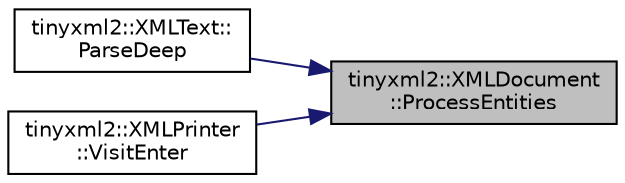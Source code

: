 digraph "tinyxml2::XMLDocument::ProcessEntities"
{
 // LATEX_PDF_SIZE
  edge [fontname="Helvetica",fontsize="10",labelfontname="Helvetica",labelfontsize="10"];
  node [fontname="Helvetica",fontsize="10",shape=record];
  rankdir="RL";
  Node1 [label="tinyxml2::XMLDocument\l::ProcessEntities",height=0.2,width=0.4,color="black", fillcolor="grey75", style="filled", fontcolor="black",tooltip=" "];
  Node1 -> Node2 [dir="back",color="midnightblue",fontsize="10",style="solid",fontname="Helvetica"];
  Node2 [label="tinyxml2::XMLText::\lParseDeep",height=0.2,width=0.4,color="black", fillcolor="white", style="filled",URL="$classtinyxml2_1_1XMLText.html#af3b93344f1183482e1683f5922ac9c68",tooltip=" "];
  Node1 -> Node3 [dir="back",color="midnightblue",fontsize="10",style="solid",fontname="Helvetica"];
  Node3 [label="tinyxml2::XMLPrinter\l::VisitEnter",height=0.2,width=0.4,color="black", fillcolor="white", style="filled",URL="$classtinyxml2_1_1XMLPrinter.html#a9aa1de11a55a07db55a90fde37d7afad",tooltip="Visit a document."];
}
